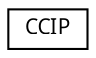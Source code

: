 digraph G
{
  edge [fontname="FreeSans.ttf",fontsize=10,labelfontname="FreeSans.ttf",labelfontsize=10];
  node [fontname="FreeSans.ttf",fontsize=10,shape=record];
  rankdir=LR;
  Node1 [label="CCIP",height=0.2,width=0.4,color="black", fillcolor="white", style="filled",URL="$class_c_c_i_p.html",tooltip="klasa okna wpisywania IP"];
}
